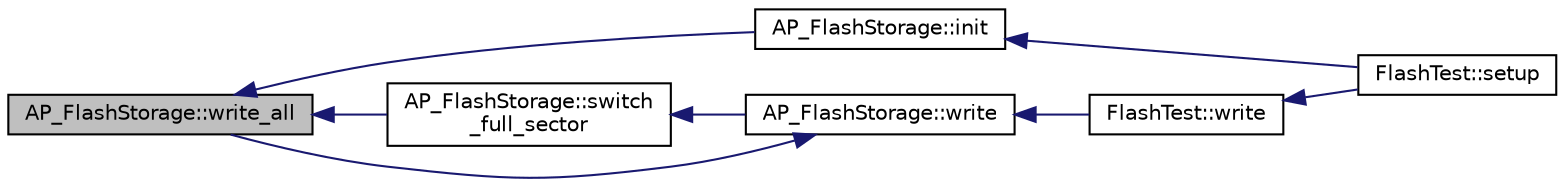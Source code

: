 digraph "AP_FlashStorage::write_all"
{
 // INTERACTIVE_SVG=YES
  edge [fontname="Helvetica",fontsize="10",labelfontname="Helvetica",labelfontsize="10"];
  node [fontname="Helvetica",fontsize="10",shape=record];
  rankdir="LR";
  Node1 [label="AP_FlashStorage::write_all",height=0.2,width=0.4,color="black", fillcolor="grey75", style="filled", fontcolor="black"];
  Node1 -> Node2 [dir="back",color="midnightblue",fontsize="10",style="solid",fontname="Helvetica"];
  Node2 [label="AP_FlashStorage::init",height=0.2,width=0.4,color="black", fillcolor="white", style="filled",URL="$classAP__FlashStorage.html#ac2133d4c431255ee294db68364dd43a3"];
  Node2 -> Node3 [dir="back",color="midnightblue",fontsize="10",style="solid",fontname="Helvetica"];
  Node3 [label="FlashTest::setup",height=0.2,width=0.4,color="black", fillcolor="white", style="filled",URL="$classFlashTest.html#a6c57c81a070382bd61c6ecd10ce5f1ee"];
  Node1 -> Node4 [dir="back",color="midnightblue",fontsize="10",style="solid",fontname="Helvetica"];
  Node4 [label="AP_FlashStorage::switch\l_full_sector",height=0.2,width=0.4,color="black", fillcolor="white", style="filled",URL="$classAP__FlashStorage.html#a0f1fcc2a684940d96a9288c104afc98d"];
  Node4 -> Node5 [dir="back",color="midnightblue",fontsize="10",style="solid",fontname="Helvetica"];
  Node5 [label="AP_FlashStorage::write",height=0.2,width=0.4,color="black", fillcolor="white", style="filled",URL="$classAP__FlashStorage.html#a0b06f85f5d21e01e5b2d76194bd8a075"];
  Node5 -> Node6 [dir="back",color="midnightblue",fontsize="10",style="solid",fontname="Helvetica"];
  Node6 [label="FlashTest::write",height=0.2,width=0.4,color="black", fillcolor="white", style="filled",URL="$classFlashTest.html#af36af40bfac8e5a2d89c6c4dd22a1a42"];
  Node6 -> Node3 [dir="back",color="midnightblue",fontsize="10",style="solid",fontname="Helvetica"];
  Node5 -> Node1 [dir="back",color="midnightblue",fontsize="10",style="solid",fontname="Helvetica"];
}
